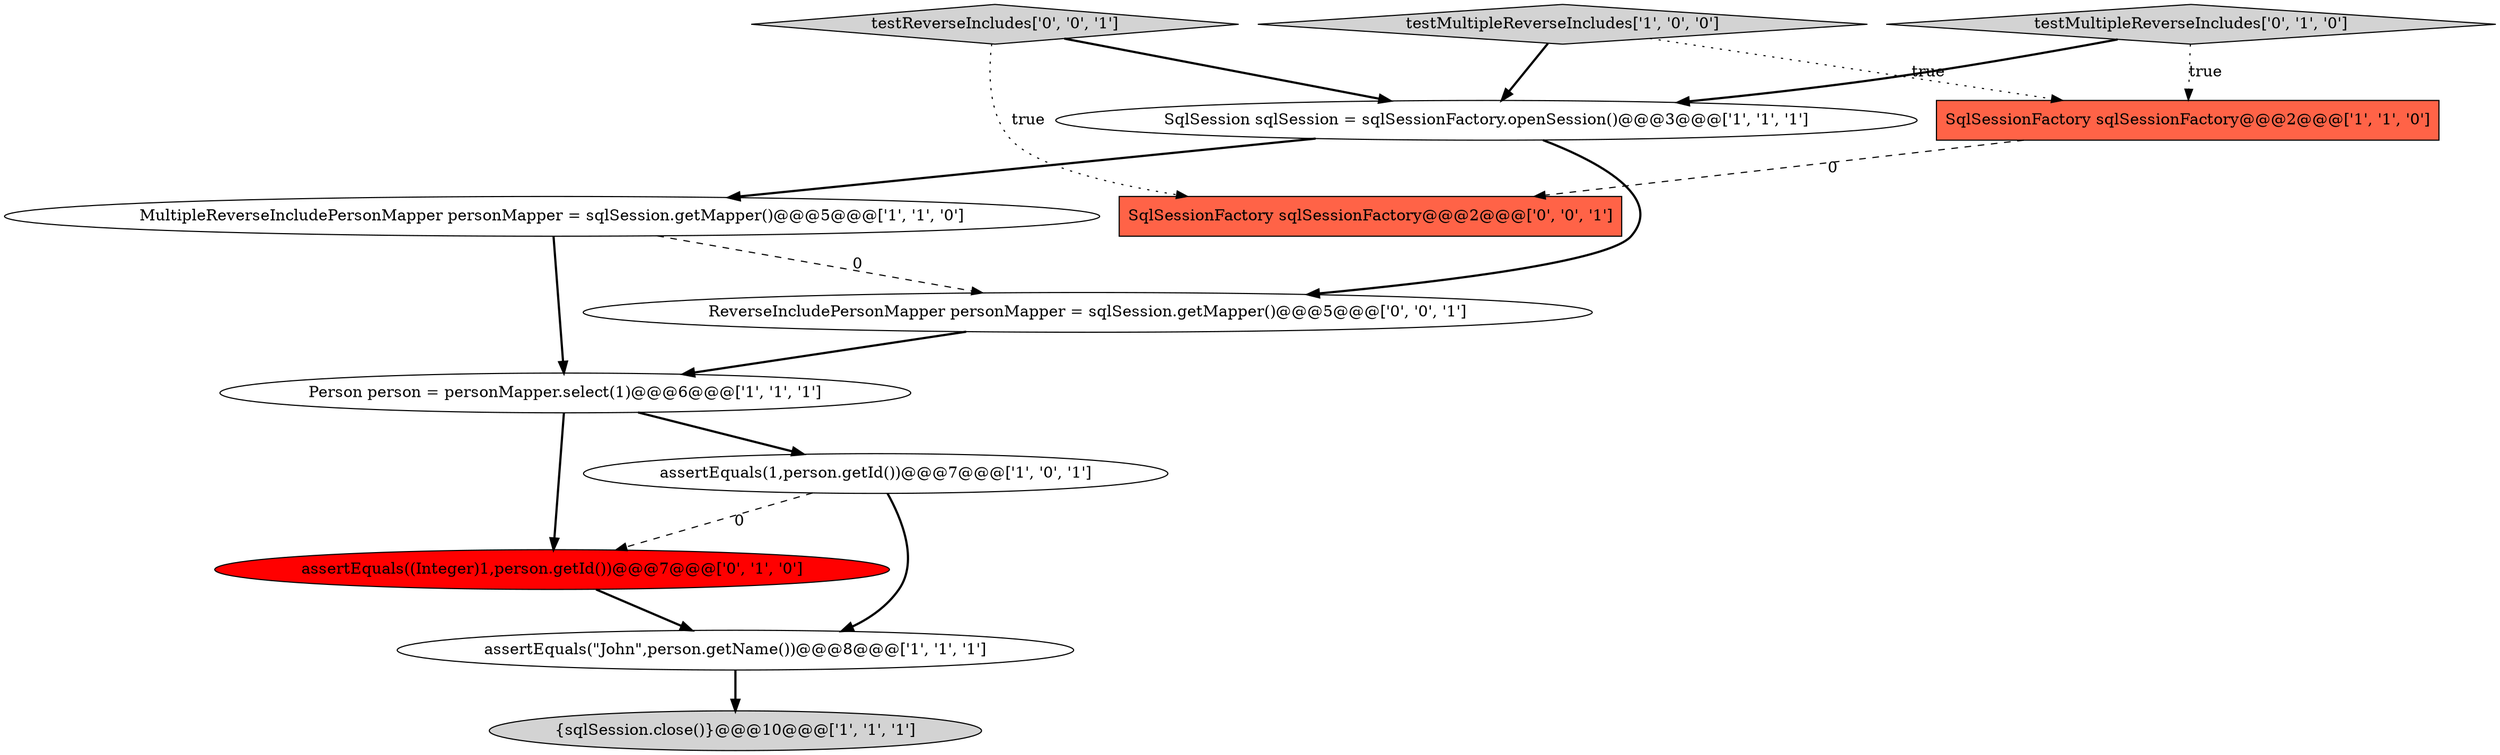 digraph {
8 [style = filled, label = "assertEquals((Integer)1,person.getId())@@@7@@@['0', '1', '0']", fillcolor = red, shape = ellipse image = "AAA1AAABBB2BBB"];
7 [style = filled, label = "{sqlSession.close()}@@@10@@@['1', '1', '1']", fillcolor = lightgray, shape = ellipse image = "AAA0AAABBB1BBB"];
6 [style = filled, label = "assertEquals(1,person.getId())@@@7@@@['1', '0', '1']", fillcolor = white, shape = ellipse image = "AAA0AAABBB1BBB"];
9 [style = filled, label = "testMultipleReverseIncludes['0', '1', '0']", fillcolor = lightgray, shape = diamond image = "AAA0AAABBB2BBB"];
1 [style = filled, label = "Person person = personMapper.select(1)@@@6@@@['1', '1', '1']", fillcolor = white, shape = ellipse image = "AAA0AAABBB1BBB"];
0 [style = filled, label = "SqlSessionFactory sqlSessionFactory@@@2@@@['1', '1', '0']", fillcolor = tomato, shape = box image = "AAA0AAABBB1BBB"];
11 [style = filled, label = "SqlSessionFactory sqlSessionFactory@@@2@@@['0', '0', '1']", fillcolor = tomato, shape = box image = "AAA0AAABBB3BBB"];
12 [style = filled, label = "ReverseIncludePersonMapper personMapper = sqlSession.getMapper()@@@5@@@['0', '0', '1']", fillcolor = white, shape = ellipse image = "AAA0AAABBB3BBB"];
3 [style = filled, label = "assertEquals(\"John\",person.getName())@@@8@@@['1', '1', '1']", fillcolor = white, shape = ellipse image = "AAA0AAABBB1BBB"];
10 [style = filled, label = "testReverseIncludes['0', '0', '1']", fillcolor = lightgray, shape = diamond image = "AAA0AAABBB3BBB"];
4 [style = filled, label = "MultipleReverseIncludePersonMapper personMapper = sqlSession.getMapper()@@@5@@@['1', '1', '0']", fillcolor = white, shape = ellipse image = "AAA0AAABBB1BBB"];
5 [style = filled, label = "testMultipleReverseIncludes['1', '0', '0']", fillcolor = lightgray, shape = diamond image = "AAA0AAABBB1BBB"];
2 [style = filled, label = "SqlSession sqlSession = sqlSessionFactory.openSession()@@@3@@@['1', '1', '1']", fillcolor = white, shape = ellipse image = "AAA0AAABBB1BBB"];
6->3 [style = bold, label=""];
5->2 [style = bold, label=""];
4->1 [style = bold, label=""];
10->2 [style = bold, label=""];
1->6 [style = bold, label=""];
9->0 [style = dotted, label="true"];
1->8 [style = bold, label=""];
5->0 [style = dotted, label="true"];
6->8 [style = dashed, label="0"];
0->11 [style = dashed, label="0"];
3->7 [style = bold, label=""];
10->11 [style = dotted, label="true"];
12->1 [style = bold, label=""];
2->4 [style = bold, label=""];
9->2 [style = bold, label=""];
2->12 [style = bold, label=""];
4->12 [style = dashed, label="0"];
8->3 [style = bold, label=""];
}
